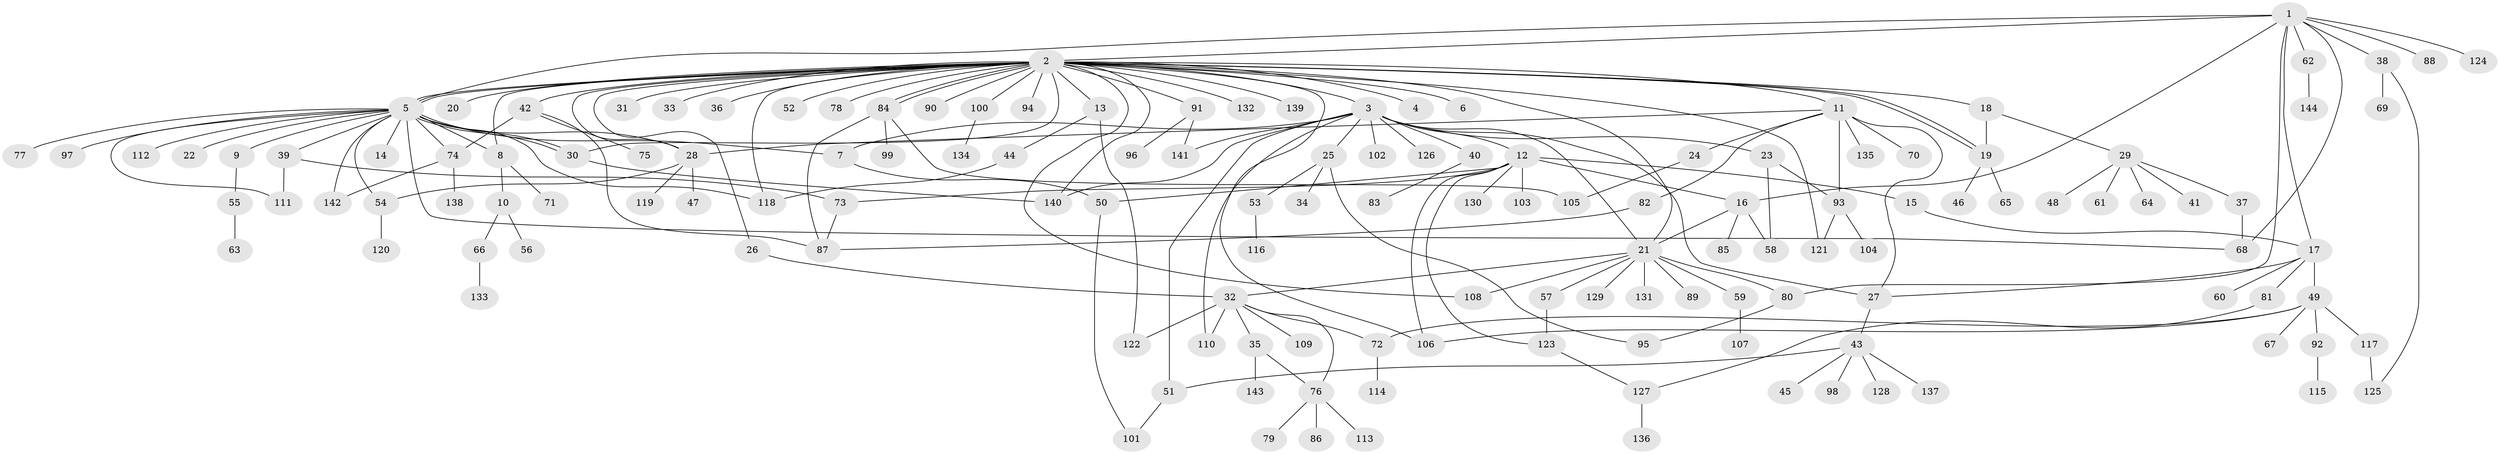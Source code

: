 // coarse degree distribution, {14: 0.00909090909090909, 34: 0.00909090909090909, 22: 0.00909090909090909, 1: 0.509090909090909, 19: 0.00909090909090909, 3: 0.12727272727272726, 5: 0.045454545454545456, 2: 0.17272727272727273, 7: 0.01818181818181818, 8: 0.01818181818181818, 4: 0.07272727272727272}
// Generated by graph-tools (version 1.1) at 2025/51/02/27/25 19:51:59]
// undirected, 144 vertices, 195 edges
graph export_dot {
graph [start="1"]
  node [color=gray90,style=filled];
  1;
  2;
  3;
  4;
  5;
  6;
  7;
  8;
  9;
  10;
  11;
  12;
  13;
  14;
  15;
  16;
  17;
  18;
  19;
  20;
  21;
  22;
  23;
  24;
  25;
  26;
  27;
  28;
  29;
  30;
  31;
  32;
  33;
  34;
  35;
  36;
  37;
  38;
  39;
  40;
  41;
  42;
  43;
  44;
  45;
  46;
  47;
  48;
  49;
  50;
  51;
  52;
  53;
  54;
  55;
  56;
  57;
  58;
  59;
  60;
  61;
  62;
  63;
  64;
  65;
  66;
  67;
  68;
  69;
  70;
  71;
  72;
  73;
  74;
  75;
  76;
  77;
  78;
  79;
  80;
  81;
  82;
  83;
  84;
  85;
  86;
  87;
  88;
  89;
  90;
  91;
  92;
  93;
  94;
  95;
  96;
  97;
  98;
  99;
  100;
  101;
  102;
  103;
  104;
  105;
  106;
  107;
  108;
  109;
  110;
  111;
  112;
  113;
  114;
  115;
  116;
  117;
  118;
  119;
  120;
  121;
  122;
  123;
  124;
  125;
  126;
  127;
  128;
  129;
  130;
  131;
  132;
  133;
  134;
  135;
  136;
  137;
  138;
  139;
  140;
  141;
  142;
  143;
  144;
  1 -- 2;
  1 -- 5;
  1 -- 16;
  1 -- 17;
  1 -- 38;
  1 -- 62;
  1 -- 68;
  1 -- 80;
  1 -- 88;
  1 -- 124;
  2 -- 3;
  2 -- 4;
  2 -- 5;
  2 -- 5;
  2 -- 6;
  2 -- 8;
  2 -- 11;
  2 -- 13;
  2 -- 18;
  2 -- 19;
  2 -- 19;
  2 -- 20;
  2 -- 21;
  2 -- 26;
  2 -- 28;
  2 -- 30;
  2 -- 31;
  2 -- 33;
  2 -- 36;
  2 -- 42;
  2 -- 52;
  2 -- 78;
  2 -- 84;
  2 -- 84;
  2 -- 90;
  2 -- 91;
  2 -- 94;
  2 -- 100;
  2 -- 106;
  2 -- 108;
  2 -- 118;
  2 -- 121;
  2 -- 132;
  2 -- 139;
  2 -- 140;
  3 -- 7;
  3 -- 12;
  3 -- 21;
  3 -- 23;
  3 -- 25;
  3 -- 27;
  3 -- 40;
  3 -- 51;
  3 -- 102;
  3 -- 110;
  3 -- 126;
  3 -- 140;
  3 -- 141;
  5 -- 7;
  5 -- 8;
  5 -- 9;
  5 -- 14;
  5 -- 22;
  5 -- 28;
  5 -- 30;
  5 -- 30;
  5 -- 39;
  5 -- 54;
  5 -- 68;
  5 -- 74;
  5 -- 77;
  5 -- 97;
  5 -- 111;
  5 -- 112;
  5 -- 118;
  5 -- 142;
  7 -- 50;
  8 -- 10;
  8 -- 71;
  9 -- 55;
  10 -- 56;
  10 -- 66;
  11 -- 24;
  11 -- 27;
  11 -- 28;
  11 -- 70;
  11 -- 82;
  11 -- 93;
  11 -- 135;
  12 -- 15;
  12 -- 16;
  12 -- 50;
  12 -- 73;
  12 -- 103;
  12 -- 106;
  12 -- 123;
  12 -- 130;
  13 -- 44;
  13 -- 122;
  15 -- 17;
  16 -- 21;
  16 -- 58;
  16 -- 85;
  17 -- 27;
  17 -- 49;
  17 -- 60;
  17 -- 81;
  18 -- 19;
  18 -- 29;
  19 -- 46;
  19 -- 65;
  21 -- 32;
  21 -- 57;
  21 -- 59;
  21 -- 80;
  21 -- 89;
  21 -- 108;
  21 -- 129;
  21 -- 131;
  23 -- 58;
  23 -- 93;
  24 -- 105;
  25 -- 34;
  25 -- 53;
  25 -- 95;
  26 -- 32;
  27 -- 43;
  28 -- 47;
  28 -- 54;
  28 -- 119;
  29 -- 37;
  29 -- 41;
  29 -- 48;
  29 -- 61;
  29 -- 64;
  30 -- 140;
  32 -- 35;
  32 -- 72;
  32 -- 76;
  32 -- 109;
  32 -- 110;
  32 -- 122;
  35 -- 76;
  35 -- 143;
  37 -- 68;
  38 -- 69;
  38 -- 125;
  39 -- 73;
  39 -- 111;
  40 -- 83;
  42 -- 74;
  42 -- 75;
  42 -- 87;
  43 -- 45;
  43 -- 51;
  43 -- 98;
  43 -- 128;
  43 -- 137;
  44 -- 118;
  49 -- 67;
  49 -- 72;
  49 -- 92;
  49 -- 106;
  49 -- 117;
  50 -- 101;
  51 -- 101;
  53 -- 116;
  54 -- 120;
  55 -- 63;
  57 -- 123;
  59 -- 107;
  62 -- 144;
  66 -- 133;
  72 -- 114;
  73 -- 87;
  74 -- 138;
  74 -- 142;
  76 -- 79;
  76 -- 86;
  76 -- 113;
  80 -- 95;
  81 -- 127;
  82 -- 87;
  84 -- 87;
  84 -- 99;
  84 -- 105;
  91 -- 96;
  91 -- 141;
  92 -- 115;
  93 -- 104;
  93 -- 121;
  100 -- 134;
  117 -- 125;
  123 -- 127;
  127 -- 136;
}

